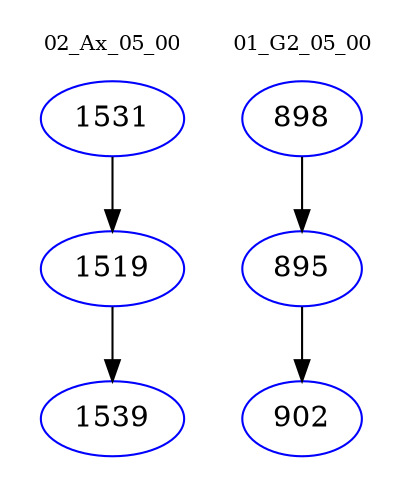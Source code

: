 digraph{
subgraph cluster_0 {
color = white
label = "02_Ax_05_00";
fontsize=10;
T0_1531 [label="1531", color="blue"]
T0_1531 -> T0_1519 [color="black"]
T0_1519 [label="1519", color="blue"]
T0_1519 -> T0_1539 [color="black"]
T0_1539 [label="1539", color="blue"]
}
subgraph cluster_1 {
color = white
label = "01_G2_05_00";
fontsize=10;
T1_898 [label="898", color="blue"]
T1_898 -> T1_895 [color="black"]
T1_895 [label="895", color="blue"]
T1_895 -> T1_902 [color="black"]
T1_902 [label="902", color="blue"]
}
}
